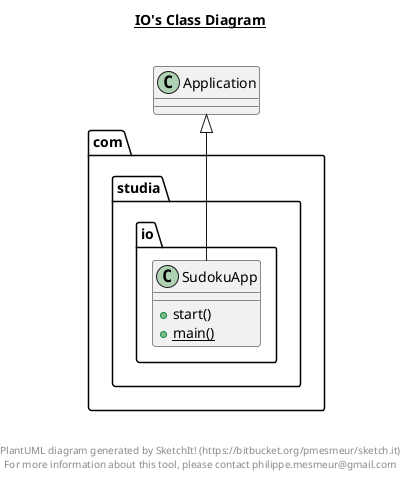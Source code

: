@startuml

title __IO's Class Diagram__\n

  package com.studia.io {
    class SudokuApp {
        + start()
        {static} + main()
    }
  }
  

  SudokuApp -up-|> Application


right footer


PlantUML diagram generated by SketchIt! (https://bitbucket.org/pmesmeur/sketch.it)
For more information about this tool, please contact philippe.mesmeur@gmail.com
endfooter

@enduml
